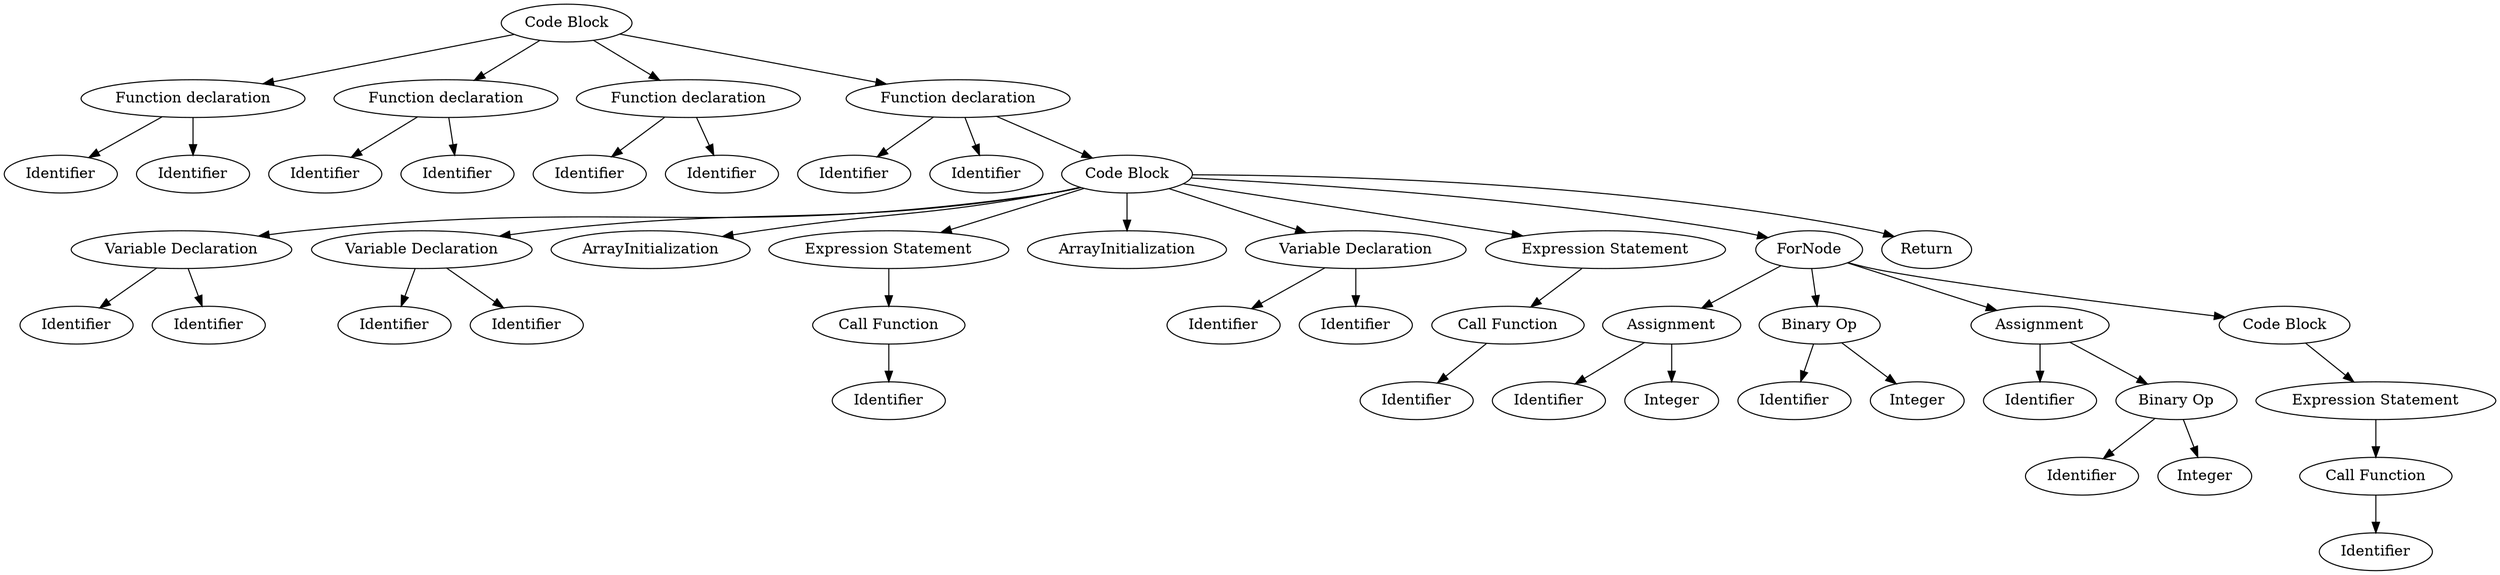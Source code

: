 #@startdot
digraph AST{
node7[label="Code Block"]
node6[label="Function declaration"]
node1[label="Identifier"]
node2[label="Identifier"]
node6->node1
node6->node2
node7->node6
node13[label="Function declaration"]
node8[label="Identifier"]
node9[label="Identifier"]
node13->node8
node13->node9
node7->node13
node22[label="Function declaration"]
node14[label="Identifier"]
node15[label="Identifier"]
node22->node14
node22->node15
node7->node22
node74[label="Function declaration"]
node23[label="Identifier"]
node24[label="Identifier"]
node28[label="Code Block"]
node27[label="Variable Declaration"]
node25[label="Identifier"]
node26[label="Identifier"]
node27->node25
node27->node26
node28->node27
node31[label="Variable Declaration"]
node29[label="Identifier"]
node30[label="Identifier"]
node31->node29
node31->node30
node28->node31
node35[label="ArrayInitialization"]
node28->node35
node40[label="Expression Statement"]
node39[label="Call Function"]
node36[label="Identifier"]
node39->node36
node40->node39
node28->node40
node44[label="ArrayInitialization"]
node28->node44
node48[label="Variable Declaration"]
node45[label="Identifier"]
node46[label="Identifier"]
node48->node45
node48->node46
node28->node48
node53[label="Expression Statement"]
node52[label="Call Function"]
node49[label="Identifier"]
node52->node49
node53->node52
node28->node53
node71[label="ForNode"]
node56[label="Assignment"]
node54[label="Identifier"]
node55[label="Integer"]
node56->node54
node56->node55
node71->node56
node59[label="Binary Op"]
node57[label="Identifier"]
node58[label="Integer"]
node59->node57
node59->node58
node71->node59
node64[label="Assignment"]
node60[label="Identifier"]
node63[label="Binary Op"]
node61[label="Identifier"]
node62[label="Integer"]
node63->node61
node63->node62
node64->node60
node64->node63
node71->node64
node70[label="Code Block"]
node69[label="Expression Statement"]
node68[label="Call Function"]
node65[label="Identifier"]
node68->node65
node69->node68
node70->node69
node71->node70
node28->node71
node73[label="Return"]
node28->node73
node74->node28
node74->node23
node74->node24
node7->node74
}
#@enddot